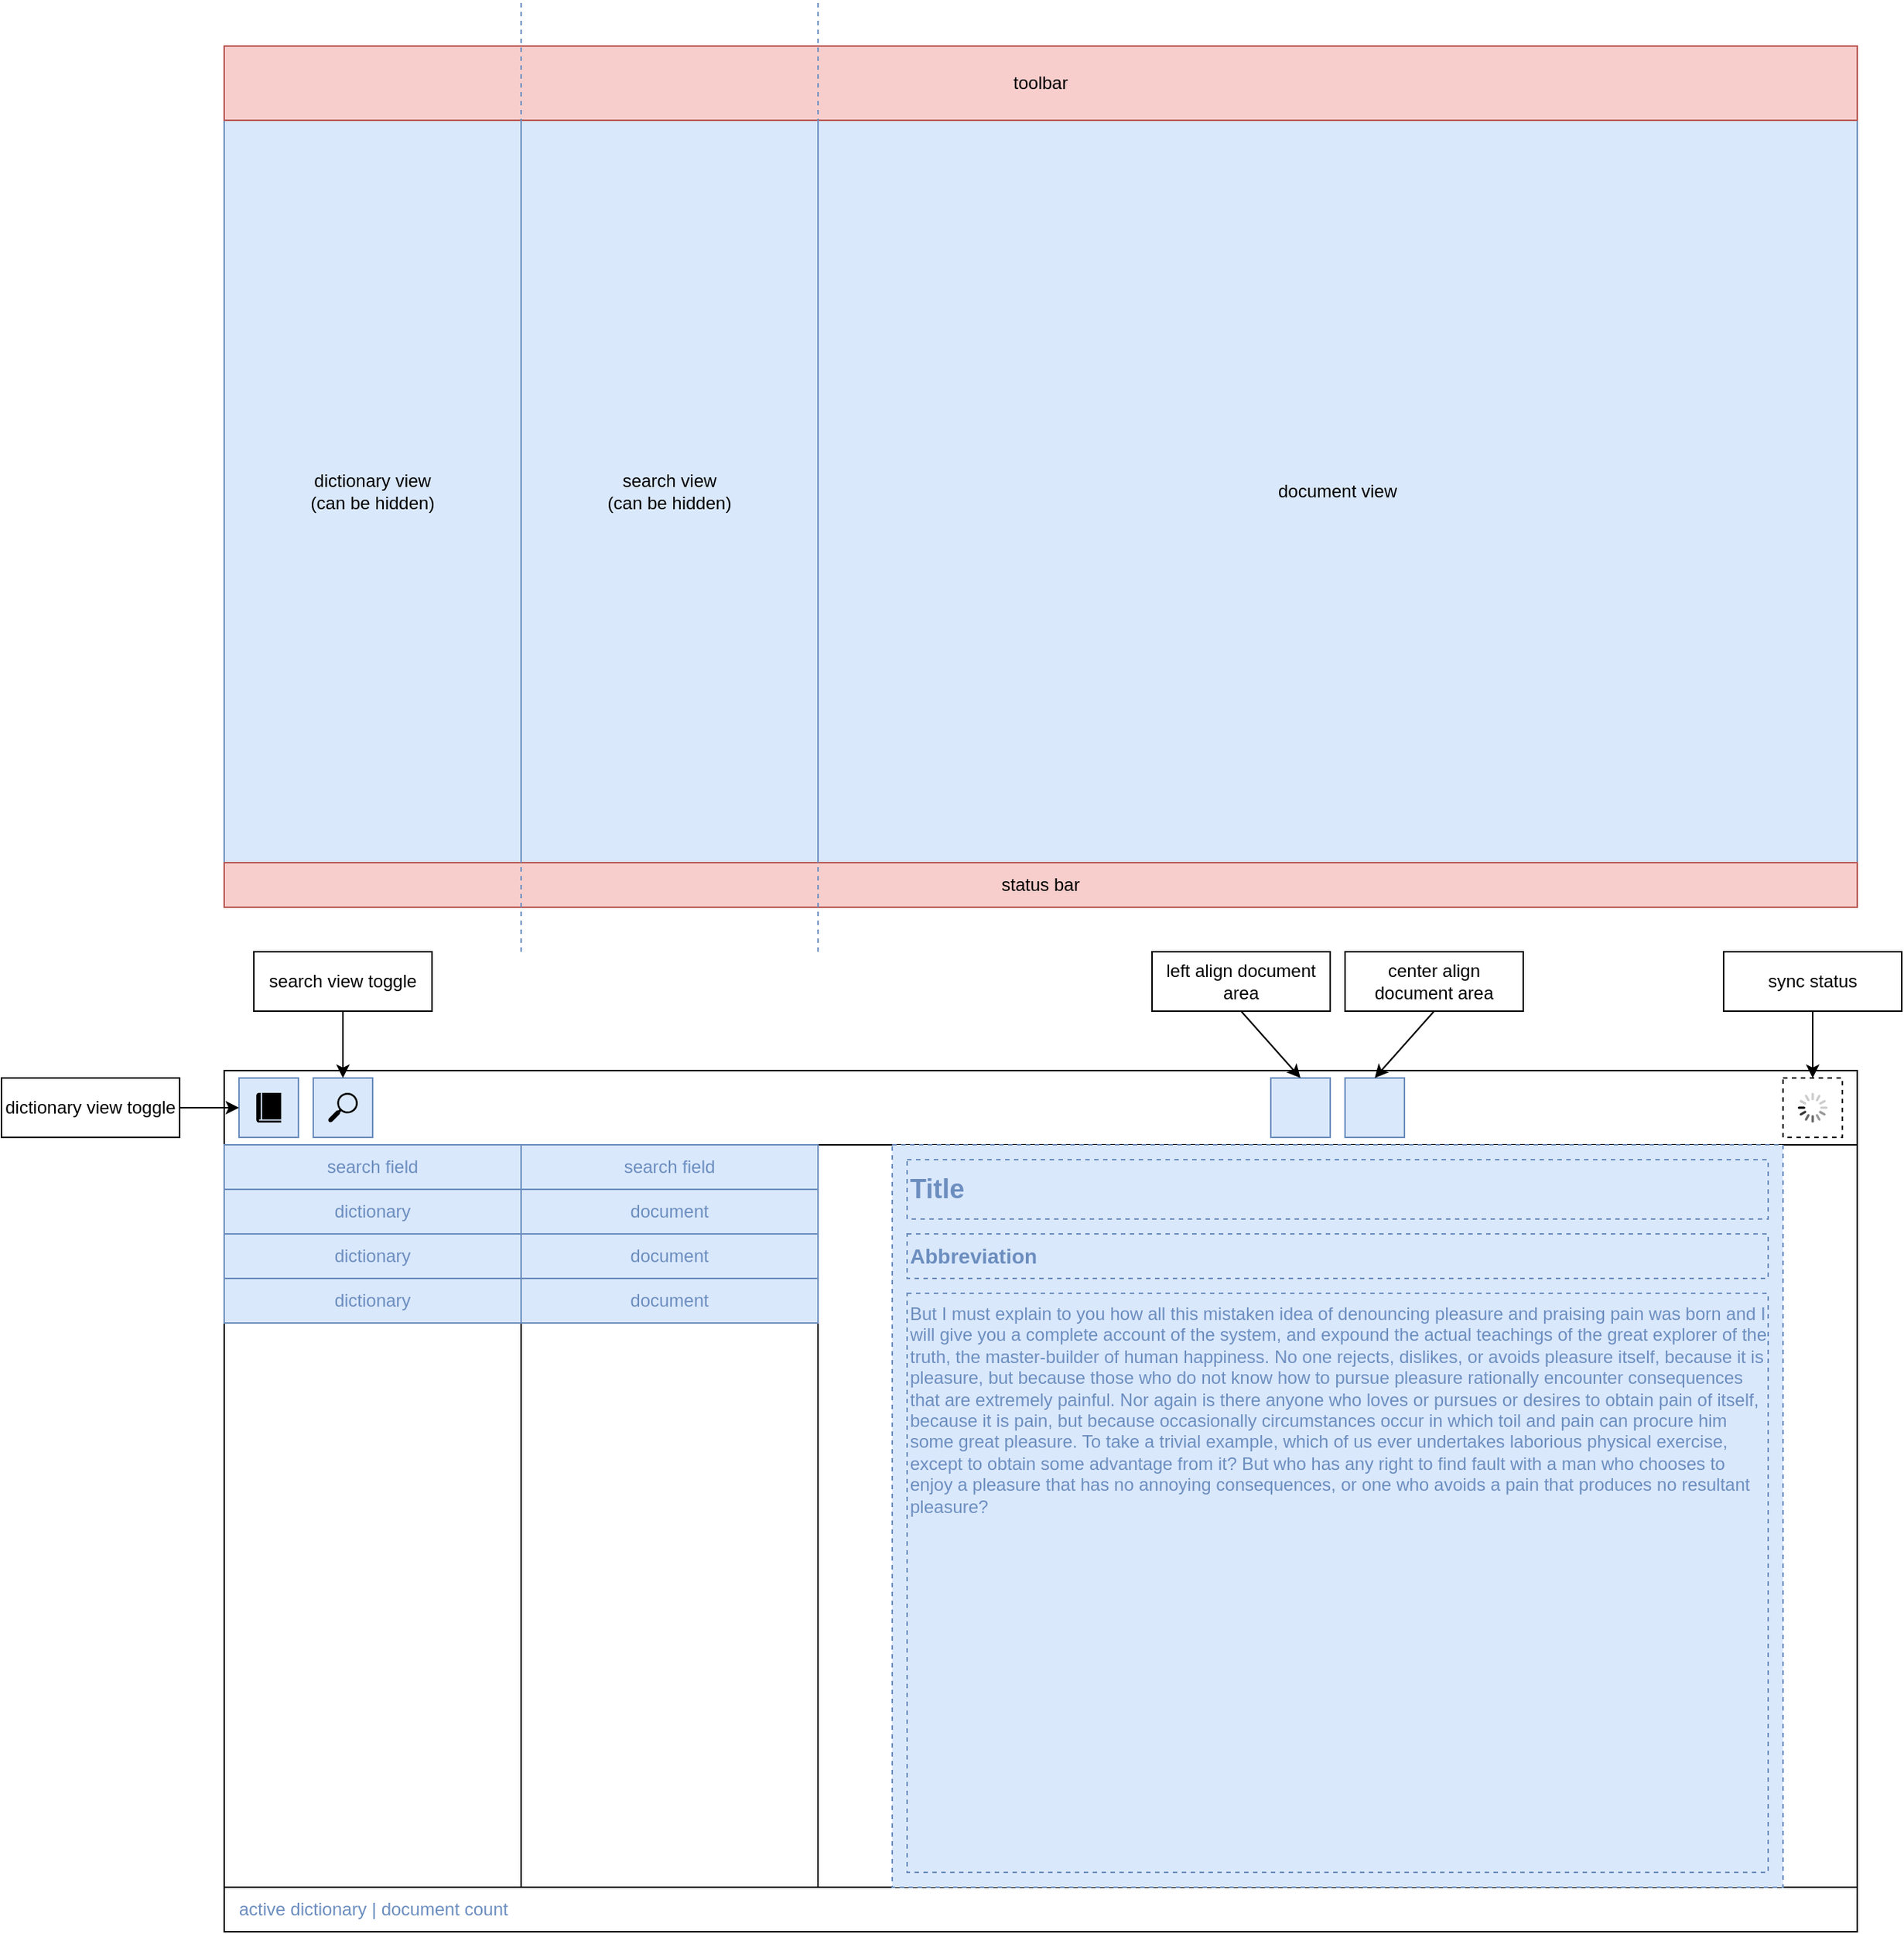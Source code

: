 <mxfile version="13.1.14" type="github">
  <diagram id="oESIHm34McYo5ocxffYM" name="Page-1">
    <mxGraphModel dx="1797" dy="911" grid="1" gridSize="10" guides="1" tooltips="1" connect="1" arrows="1" fold="1" page="0" pageScale="1" pageWidth="827" pageHeight="1169" math="0" shadow="0">
      <root>
        <mxCell id="0" />
        <mxCell id="1" parent="0" />
        <mxCell id="ajpbDMdX8ZGFSJsD8BCh-2" value="document view" style="rounded=0;whiteSpace=wrap;html=1;fillColor=#dae8fc;strokeColor=#6c8ebf;" vertex="1" parent="1">
          <mxGeometry x="240" y="240" width="700" height="500" as="geometry" />
        </mxCell>
        <mxCell id="ajpbDMdX8ZGFSJsD8BCh-3" value="&lt;div&gt;search view&lt;/div&gt;(can be hidden)" style="rounded=0;whiteSpace=wrap;html=1;fillColor=#dae8fc;strokeColor=#6c8ebf;" vertex="1" parent="1">
          <mxGeometry x="40" y="240" width="200" height="500" as="geometry" />
        </mxCell>
        <mxCell id="ajpbDMdX8ZGFSJsD8BCh-4" value="&lt;div&gt;dictionary view&lt;/div&gt;(can be hidden)" style="rounded=0;whiteSpace=wrap;html=1;fillColor=#dae8fc;strokeColor=#6c8ebf;" vertex="1" parent="1">
          <mxGeometry x="-160" y="240" width="200" height="500" as="geometry" />
        </mxCell>
        <mxCell id="ajpbDMdX8ZGFSJsD8BCh-5" value="toolbar" style="rounded=0;whiteSpace=wrap;html=1;fillColor=#f8cecc;strokeColor=#b85450;" vertex="1" parent="1">
          <mxGeometry x="-160" y="190" width="1100" height="50" as="geometry" />
        </mxCell>
        <mxCell id="ajpbDMdX8ZGFSJsD8BCh-6" value="status bar" style="rounded=0;whiteSpace=wrap;html=1;fillColor=#f8cecc;strokeColor=#b85450;" vertex="1" parent="1">
          <mxGeometry x="-160" y="740" width="1100" height="30" as="geometry" />
        </mxCell>
        <mxCell id="ajpbDMdX8ZGFSJsD8BCh-13" value="" style="rounded=0;whiteSpace=wrap;html=1;" vertex="1" parent="1">
          <mxGeometry x="240" y="930" width="700" height="500" as="geometry" />
        </mxCell>
        <mxCell id="ajpbDMdX8ZGFSJsD8BCh-14" value="" style="rounded=0;whiteSpace=wrap;html=1;" vertex="1" parent="1">
          <mxGeometry x="40" y="930" width="200" height="500" as="geometry" />
        </mxCell>
        <mxCell id="ajpbDMdX8ZGFSJsD8BCh-15" value="" style="rounded=0;whiteSpace=wrap;html=1;" vertex="1" parent="1">
          <mxGeometry x="-160" y="930" width="200" height="500" as="geometry" />
        </mxCell>
        <mxCell id="ajpbDMdX8ZGFSJsD8BCh-16" value="" style="rounded=0;whiteSpace=wrap;html=1;" vertex="1" parent="1">
          <mxGeometry x="-160" y="880" width="1100" height="50" as="geometry" />
        </mxCell>
        <mxCell id="ajpbDMdX8ZGFSJsD8BCh-17" value="" style="rounded=0;whiteSpace=wrap;html=1;" vertex="1" parent="1">
          <mxGeometry x="-160" y="1430" width="1100" height="30" as="geometry" />
        </mxCell>
        <mxCell id="ajpbDMdX8ZGFSJsD8BCh-18" value="" style="rounded=0;whiteSpace=wrap;html=1;fillColor=#dae8fc;strokeColor=#6c8ebf;" vertex="1" parent="1">
          <mxGeometry x="-150" y="885" width="40" height="40" as="geometry" />
        </mxCell>
        <mxCell id="ajpbDMdX8ZGFSJsD8BCh-19" value="" style="rounded=0;whiteSpace=wrap;html=1;fillColor=#dae8fc;strokeColor=#6c8ebf;" vertex="1" parent="1">
          <mxGeometry x="-100" y="885" width="40" height="40" as="geometry" />
        </mxCell>
        <mxCell id="ajpbDMdX8ZGFSJsD8BCh-30" style="edgeStyle=none;rounded=0;orthogonalLoop=1;jettySize=auto;html=1;exitX=1;exitY=0.5;exitDx=0;exitDy=0;entryX=0;entryY=0.5;entryDx=0;entryDy=0;strokeWidth=1;fontColor=#000000;" edge="1" parent="1" source="ajpbDMdX8ZGFSJsD8BCh-25" target="ajpbDMdX8ZGFSJsD8BCh-18">
          <mxGeometry relative="1" as="geometry" />
        </mxCell>
        <mxCell id="ajpbDMdX8ZGFSJsD8BCh-25" value="dictionary view toggle" style="text;html=1;align=center;verticalAlign=middle;whiteSpace=wrap;rounded=0;fillColor=#ffffff;strokeColor=#000000;" vertex="1" parent="1">
          <mxGeometry x="-310" y="885" width="120" height="40" as="geometry" />
        </mxCell>
        <mxCell id="ajpbDMdX8ZGFSJsD8BCh-31" style="edgeStyle=none;rounded=0;orthogonalLoop=1;jettySize=auto;html=1;exitX=0.5;exitY=1;exitDx=0;exitDy=0;strokeWidth=1;fontColor=#000000;" edge="1" parent="1" source="ajpbDMdX8ZGFSJsD8BCh-29" target="ajpbDMdX8ZGFSJsD8BCh-19">
          <mxGeometry relative="1" as="geometry" />
        </mxCell>
        <mxCell id="ajpbDMdX8ZGFSJsD8BCh-29" value="&lt;div&gt;search view toggle&lt;/div&gt;" style="text;html=1;align=center;verticalAlign=middle;whiteSpace=wrap;rounded=0;fillColor=#ffffff;strokeColor=#000000;" vertex="1" parent="1">
          <mxGeometry x="-140" y="800" width="120" height="40" as="geometry" />
        </mxCell>
        <mxCell id="ajpbDMdX8ZGFSJsD8BCh-32" value="search field" style="rounded=0;whiteSpace=wrap;html=1;fillColor=#dae8fc;align=center;strokeColor=#6c8ebf;labelBackgroundColor=none;fontColor=#6C8EBF;" vertex="1" parent="1">
          <mxGeometry x="40" y="930" width="200" height="30" as="geometry" />
        </mxCell>
        <mxCell id="ajpbDMdX8ZGFSJsD8BCh-33" value="document" style="rounded=0;whiteSpace=wrap;html=1;fillColor=#dae8fc;align=center;strokeColor=#6c8ebf;labelBackgroundColor=none;fontColor=#6C8EBF;" vertex="1" parent="1">
          <mxGeometry x="40" y="960" width="200" height="30" as="geometry" />
        </mxCell>
        <mxCell id="ajpbDMdX8ZGFSJsD8BCh-38" value="dictionary" style="rounded=0;whiteSpace=wrap;html=1;fillColor=#dae8fc;align=center;strokeColor=#6c8ebf;labelBackgroundColor=none;fontColor=#6C8EBF;" vertex="1" parent="1">
          <mxGeometry x="-160" y="960" width="200" height="30" as="geometry" />
        </mxCell>
        <mxCell id="ajpbDMdX8ZGFSJsD8BCh-39" value="search field" style="rounded=0;whiteSpace=wrap;html=1;fillColor=#dae8fc;align=center;strokeColor=#6c8ebf;labelBackgroundColor=none;fontColor=#6C8EBF;" vertex="1" parent="1">
          <mxGeometry x="-160" y="930" width="200" height="30" as="geometry" />
        </mxCell>
        <mxCell id="ajpbDMdX8ZGFSJsD8BCh-44" value="" style="rounded=0;whiteSpace=wrap;html=1;fillColor=#dae8fc;align=center;strokeColor=#6c8ebf;dashed=1;" vertex="1" parent="1">
          <mxGeometry x="290" y="930" width="600" height="500" as="geometry" />
        </mxCell>
        <mxCell id="ajpbDMdX8ZGFSJsD8BCh-45" value="" style="rounded=0;whiteSpace=wrap;html=1;fillColor=#dae8fc;strokeColor=#6c8ebf;" vertex="1" parent="1">
          <mxGeometry x="545" y="885" width="40" height="40" as="geometry" />
        </mxCell>
        <mxCell id="ajpbDMdX8ZGFSJsD8BCh-46" value="" style="rounded=0;whiteSpace=wrap;html=1;fillColor=#dae8fc;strokeColor=#6c8ebf;" vertex="1" parent="1">
          <mxGeometry x="595" y="885" width="40" height="40" as="geometry" />
        </mxCell>
        <mxCell id="ajpbDMdX8ZGFSJsD8BCh-49" style="edgeStyle=none;rounded=0;orthogonalLoop=1;jettySize=auto;html=1;exitX=0.5;exitY=1;exitDx=0;exitDy=0;entryX=0.5;entryY=0;entryDx=0;entryDy=0;strokeWidth=1;fontColor=#000000;" edge="1" parent="1" source="ajpbDMdX8ZGFSJsD8BCh-47" target="ajpbDMdX8ZGFSJsD8BCh-45">
          <mxGeometry relative="1" as="geometry" />
        </mxCell>
        <mxCell id="ajpbDMdX8ZGFSJsD8BCh-47" value="left align document area" style="text;html=1;align=center;verticalAlign=middle;whiteSpace=wrap;rounded=0;fillColor=#ffffff;strokeColor=#000000;" vertex="1" parent="1">
          <mxGeometry x="465" y="800" width="120" height="40" as="geometry" />
        </mxCell>
        <mxCell id="ajpbDMdX8ZGFSJsD8BCh-50" style="edgeStyle=none;rounded=0;orthogonalLoop=1;jettySize=auto;html=1;exitX=0.5;exitY=1;exitDx=0;exitDy=0;entryX=0.5;entryY=0;entryDx=0;entryDy=0;strokeWidth=1;fontColor=#000000;" edge="1" parent="1" source="ajpbDMdX8ZGFSJsD8BCh-48" target="ajpbDMdX8ZGFSJsD8BCh-46">
          <mxGeometry relative="1" as="geometry" />
        </mxCell>
        <mxCell id="ajpbDMdX8ZGFSJsD8BCh-48" value="center align document area" style="text;html=1;align=center;verticalAlign=middle;whiteSpace=wrap;rounded=0;fillColor=#ffffff;strokeColor=#000000;" vertex="1" parent="1">
          <mxGeometry x="595" y="800" width="120" height="40" as="geometry" />
        </mxCell>
        <mxCell id="ajpbDMdX8ZGFSJsD8BCh-51" value="" style="pointerEvents=1;shadow=0;dashed=0;html=1;strokeColor=none;fillColor=#000000;labelPosition=center;verticalLabelPosition=bottom;verticalAlign=top;outlineConnect=0;align=center;shape=mxgraph.office.concepts.search;fontColor=#000000;" vertex="1" parent="1">
          <mxGeometry x="-90" y="895" width="20" height="20" as="geometry" />
        </mxCell>
        <mxCell id="ajpbDMdX8ZGFSJsD8BCh-52" value="" style="pointerEvents=1;shadow=0;dashed=0;html=1;strokeColor=none;fillColor=#000000;labelPosition=center;verticalLabelPosition=bottom;verticalAlign=top;outlineConnect=0;align=center;shape=mxgraph.office.concepts.book_journal;fontColor=#000000;aspect=fixed;" vertex="1" parent="1">
          <mxGeometry x="-138.37" y="895" width="16.74" height="20" as="geometry" />
        </mxCell>
        <mxCell id="ajpbDMdX8ZGFSJsD8BCh-55" value="" style="shape=image;html=1;verticalAlign=top;verticalLabelPosition=bottom;labelBackgroundColor=#ffffff;imageAspect=0;aspect=fixed;image=https://cdn3.iconfinder.com/data/icons/google-material-design-icons/48/ic_vertical_align_center_48px-128.png;dashed=1;strokeColor=#000000;fillColor=#ffffff;fontColor=#000000;align=left;rotation=-90;" vertex="1" parent="1">
          <mxGeometry x="605" y="895" width="20" height="20" as="geometry" />
        </mxCell>
        <mxCell id="ajpbDMdX8ZGFSJsD8BCh-56" value="" style="shape=image;html=1;verticalAlign=top;verticalLabelPosition=bottom;labelBackgroundColor=#ffffff;imageAspect=0;aspect=fixed;image=https://cdn3.iconfinder.com/data/icons/google-material-design-icons/48/ic_vertical_align_top_48px-128.png;dashed=1;strokeColor=#000000;fillColor=#ffffff;fontColor=#000000;align=left;rotation=-90;" vertex="1" parent="1">
          <mxGeometry x="555" y="895" width="20" height="20" as="geometry" />
        </mxCell>
        <mxCell id="ajpbDMdX8ZGFSJsD8BCh-57" value="" style="endArrow=none;dashed=1;html=1;strokeWidth=1;fontColor=#000000;fillColor=#dae8fc;strokeColor=#6c8ebf;" edge="1" parent="1">
          <mxGeometry width="50" height="50" relative="1" as="geometry">
            <mxPoint x="240" y="800" as="sourcePoint" />
            <mxPoint x="240" y="160" as="targetPoint" />
          </mxGeometry>
        </mxCell>
        <mxCell id="ajpbDMdX8ZGFSJsD8BCh-58" value="" style="endArrow=none;dashed=1;html=1;strokeWidth=1;fontColor=#000000;fillColor=#dae8fc;strokeColor=#6c8ebf;" edge="1" parent="1">
          <mxGeometry width="50" height="50" relative="1" as="geometry">
            <mxPoint x="40" y="800" as="sourcePoint" />
            <mxPoint x="40" y="160" as="targetPoint" />
          </mxGeometry>
        </mxCell>
        <mxCell id="ajpbDMdX8ZGFSJsD8BCh-65" value="active dictionary | document count" style="text;html=1;strokeColor=none;fillColor=none;align=left;verticalAlign=middle;whiteSpace=wrap;rounded=0;dashed=1;fontColor=#6C8EBF;spacing=10;" vertex="1" parent="1">
          <mxGeometry x="-160" y="1430" width="1100" height="30" as="geometry" />
        </mxCell>
        <mxCell id="ajpbDMdX8ZGFSJsD8BCh-66" value="document" style="rounded=0;whiteSpace=wrap;html=1;fillColor=#dae8fc;align=center;strokeColor=#6c8ebf;labelBackgroundColor=none;fontColor=#6C8EBF;" vertex="1" parent="1">
          <mxGeometry x="40" y="990" width="200" height="30" as="geometry" />
        </mxCell>
        <mxCell id="ajpbDMdX8ZGFSJsD8BCh-67" value="document" style="rounded=0;whiteSpace=wrap;html=1;fillColor=#dae8fc;align=center;strokeColor=#6c8ebf;fontColor=#6C8EBF;" vertex="1" parent="1">
          <mxGeometry x="40" y="1020" width="200" height="30" as="geometry" />
        </mxCell>
        <mxCell id="ajpbDMdX8ZGFSJsD8BCh-68" value="dictionary" style="rounded=0;whiteSpace=wrap;html=1;fillColor=#dae8fc;align=center;strokeColor=#6c8ebf;labelBackgroundColor=none;fontColor=#6C8EBF;" vertex="1" parent="1">
          <mxGeometry x="-160" y="990" width="200" height="30" as="geometry" />
        </mxCell>
        <mxCell id="ajpbDMdX8ZGFSJsD8BCh-69" value="dictionary" style="rounded=0;whiteSpace=wrap;html=1;fillColor=#dae8fc;align=center;strokeColor=#6c8ebf;labelBackgroundColor=none;fontColor=#6C8EBF;" vertex="1" parent="1">
          <mxGeometry x="-160" y="1020" width="200" height="30" as="geometry" />
        </mxCell>
        <mxCell id="ajpbDMdX8ZGFSJsD8BCh-76" style="edgeStyle=none;rounded=0;orthogonalLoop=1;jettySize=auto;html=1;exitX=0.5;exitY=1;exitDx=0;exitDy=0;entryX=0.5;entryY=0;entryDx=0;entryDy=0;strokeWidth=1;fontColor=#000000;" edge="1" parent="1" source="ajpbDMdX8ZGFSJsD8BCh-72" target="ajpbDMdX8ZGFSJsD8BCh-74">
          <mxGeometry relative="1" as="geometry" />
        </mxCell>
        <mxCell id="ajpbDMdX8ZGFSJsD8BCh-72" value="sync status" style="text;html=1;align=center;verticalAlign=middle;whiteSpace=wrap;rounded=0;fillColor=#ffffff;strokeColor=#000000;" vertex="1" parent="1">
          <mxGeometry x="850" y="800" width="120" height="40" as="geometry" />
        </mxCell>
        <mxCell id="ajpbDMdX8ZGFSJsD8BCh-74" value="" style="rounded=0;whiteSpace=wrap;html=1;dashed=1;" vertex="1" parent="1">
          <mxGeometry x="890" y="885" width="40" height="40" as="geometry" />
        </mxCell>
        <mxCell id="ajpbDMdX8ZGFSJsD8BCh-75" value="" style="html=1;verticalLabelPosition=bottom;labelBackgroundColor=#ffffff;verticalAlign=top;shadow=0;dashed=0;strokeWidth=2;shape=mxgraph.ios7.misc.loading_circle;fillColor=#ffffff;fontColor=#000000;align=left;aspect=fixed;" vertex="1" parent="1">
          <mxGeometry x="900" y="895" width="20" height="20" as="geometry" />
        </mxCell>
        <mxCell id="ajpbDMdX8ZGFSJsD8BCh-77" value="But I must explain to you how all this mistaken idea of denouncing pleasure and praising pain was born and I will give you a complete account of the system, and expound the actual teachings of the great explorer of the truth, the master-builder of human happiness. No one rejects, dislikes, or avoids pleasure itself, because it is pleasure, but because those who do not know how to pursue pleasure rationally encounter consequences that are extremely painful. Nor again is there anyone who loves or pursues or desires to obtain pain of itself, because it is pain, but because occasionally circumstances occur in which toil and pain can procure him some great pleasure. To take a trivial example, which of us ever undertakes laborious physical exercise, except to obtain some advantage from it? But who has any right to find fault with a man who chooses to enjoy a pleasure that has no annoying consequences, or one who avoids a pain that produces no resultant pleasure?" style="text;strokeColor=#6c8ebf;fillColor=none;align=left;verticalAlign=top;rounded=0;dashed=1;spacing=2;fontColor=#6C8EBF;labelBackgroundColor=none;whiteSpace=wrap;spacingRight=0;spacingLeft=0;labelPosition=center;verticalLabelPosition=middle;" vertex="1" parent="1">
          <mxGeometry x="300" y="1030" width="580" height="390" as="geometry" />
        </mxCell>
        <mxCell id="ajpbDMdX8ZGFSJsD8BCh-78" value="Title" style="text;strokeColor=#6C8EBF;fillColor=none;align=left;verticalAlign=middle;whiteSpace=wrap;rounded=0;dashed=1;spacing=2;fontSize=18;fontStyle=1;fontColor=#6C8EBF;spacingLeft=0;spacingRight=0;" vertex="1" parent="1">
          <mxGeometry x="300" y="940" width="580" height="40" as="geometry" />
        </mxCell>
        <mxCell id="ajpbDMdX8ZGFSJsD8BCh-79" value="Abbreviation" style="text;strokeColor=#6c8ebf;fillColor=none;align=left;verticalAlign=middle;rounded=0;dashed=1;spacing=2;fontSize=14;fontStyle=1;fontColor=#6C8EBF;whiteSpace=wrap;spacingLeft=0;" vertex="1" parent="1">
          <mxGeometry x="300" y="990" width="580" height="30" as="geometry" />
        </mxCell>
      </root>
    </mxGraphModel>
  </diagram>
</mxfile>
